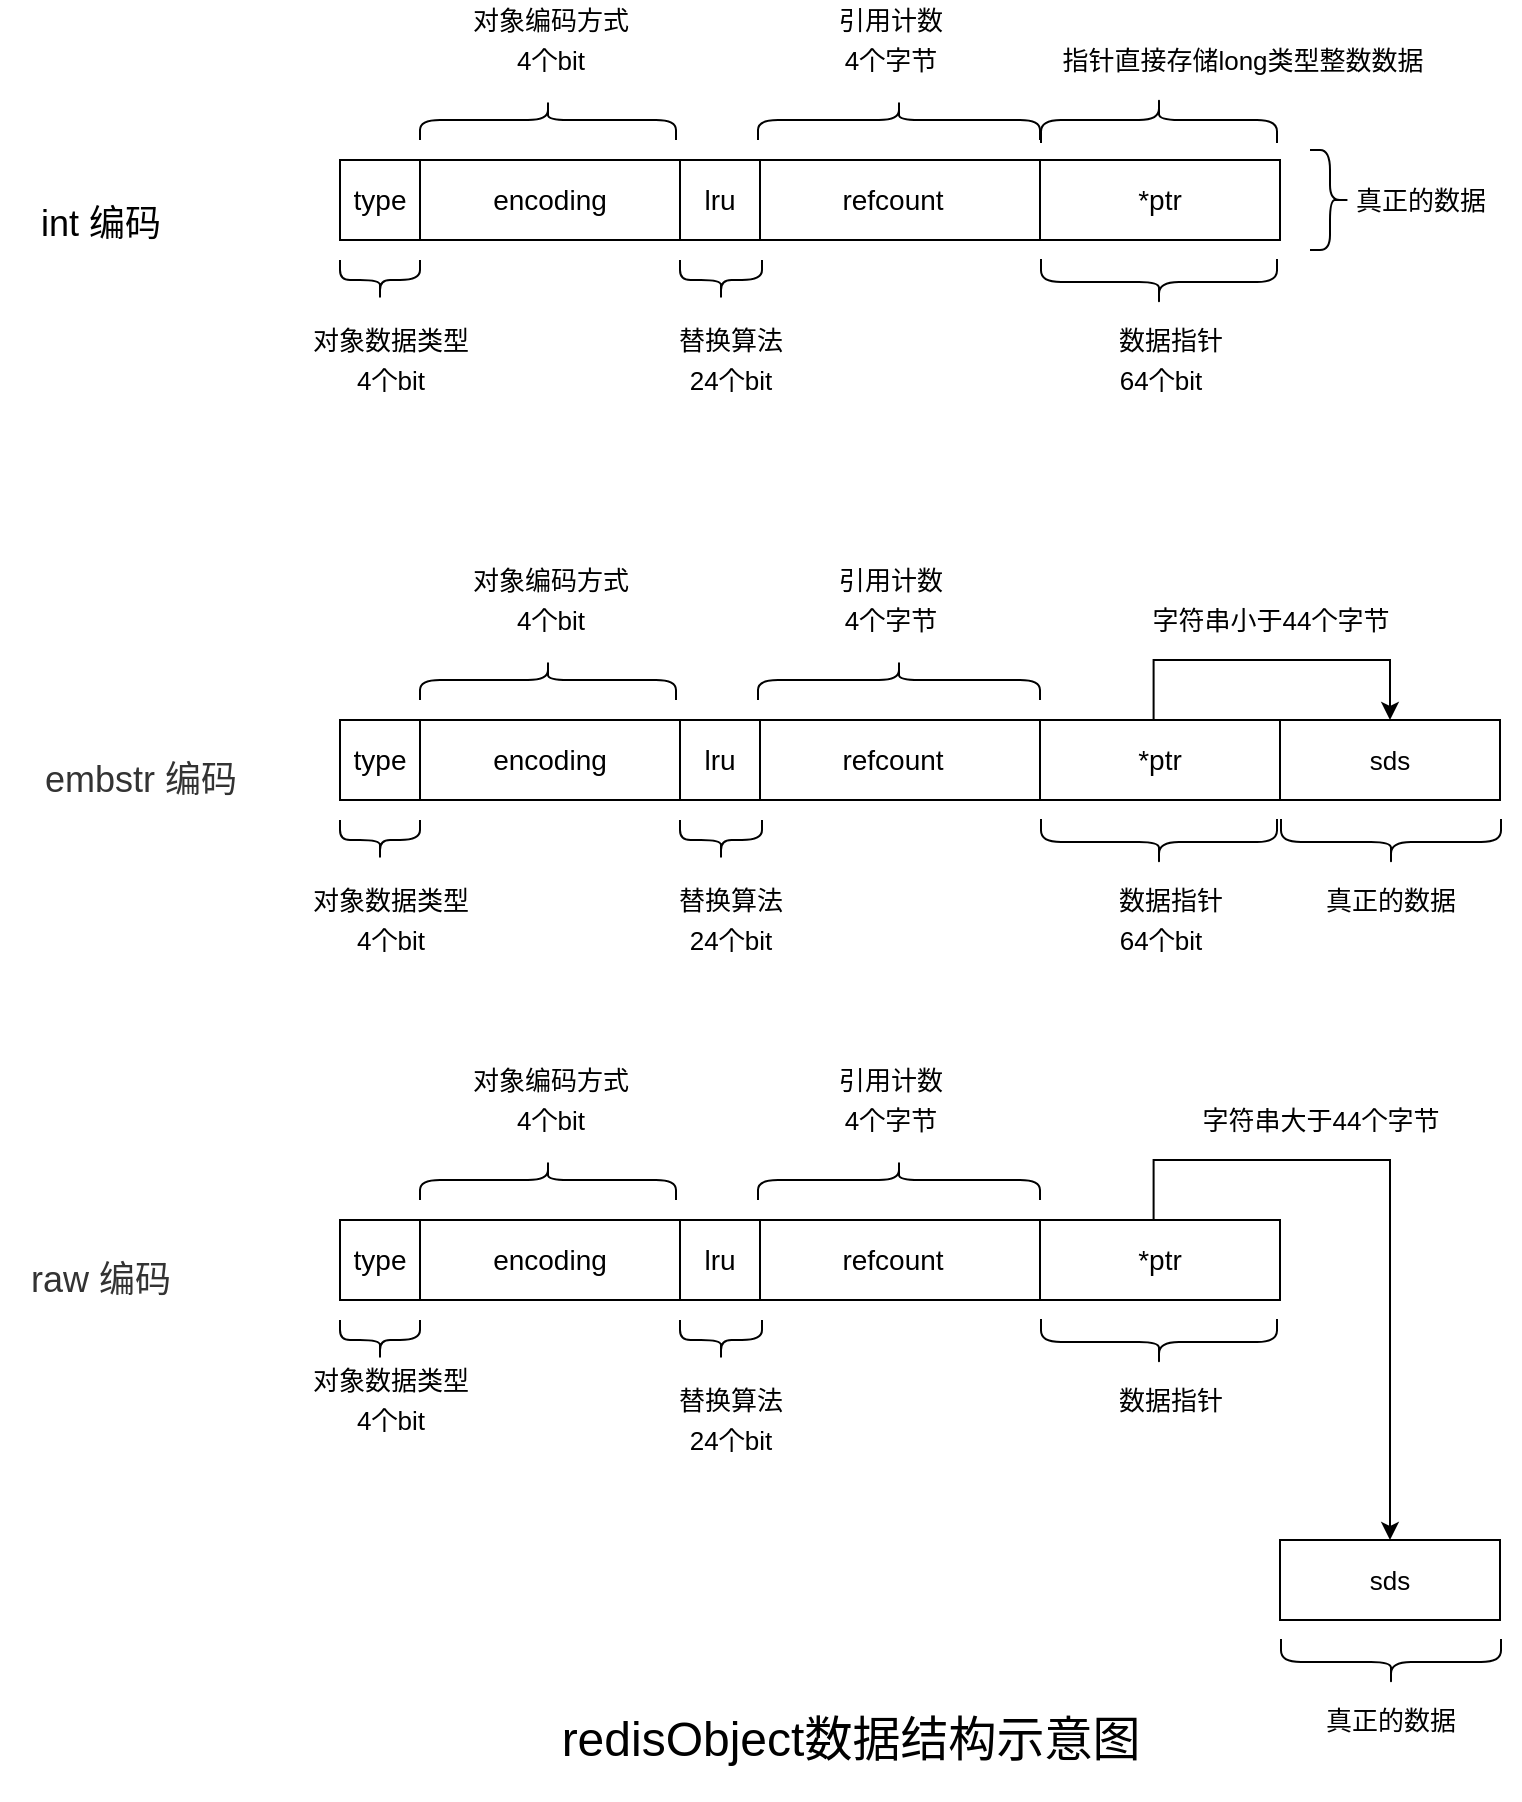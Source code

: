 <mxfile version="15.9.4" type="github">
  <diagram id="QLCY5e_iX0LPYMAGcrmW" name="第 1 页">
    <mxGraphModel dx="1488" dy="907" grid="1" gridSize="10" guides="1" tooltips="1" connect="1" arrows="1" fold="1" page="1" pageScale="1" pageWidth="827" pageHeight="1169" math="0" shadow="0">
      <root>
        <mxCell id="0" />
        <mxCell id="1" parent="0" />
        <mxCell id="S75mRbRna9rMiZTr2RRH-40" value="" style="group" parent="1" vertex="1" connectable="0">
          <mxGeometry y="520" width="90" height="40" as="geometry" />
        </mxCell>
        <mxCell id="S75mRbRna9rMiZTr2RRH-41" value="&lt;font style=&quot;font-size: 13px&quot;&gt;对象数据类型&lt;/font&gt;" style="text;html=1;resizable=0;autosize=1;align=center;verticalAlign=middle;points=[];fillColor=none;strokeColor=none;rounded=0;fontSize=14;" parent="S75mRbRna9rMiZTr2RRH-40" vertex="1">
          <mxGeometry x="150" y="-50" width="90" height="20" as="geometry" />
        </mxCell>
        <mxCell id="S75mRbRna9rMiZTr2RRH-42" value="&lt;font style=&quot;font-size: 13px&quot;&gt;4个bit&lt;/font&gt;" style="text;html=1;resizable=0;autosize=1;align=center;verticalAlign=middle;points=[];fillColor=none;strokeColor=none;rounded=0;fontSize=14;" parent="S75mRbRna9rMiZTr2RRH-40" vertex="1">
          <mxGeometry x="170" y="-30" width="50" height="20" as="geometry" />
        </mxCell>
        <mxCell id="S75mRbRna9rMiZTr2RRH-58" value="" style="group" parent="1" vertex="1" connectable="0">
          <mxGeometry x="170" y="310" width="580" height="200" as="geometry" />
        </mxCell>
        <mxCell id="S75mRbRna9rMiZTr2RRH-35" value="" style="group" parent="S75mRbRna9rMiZTr2RRH-58" vertex="1" connectable="0">
          <mxGeometry y="50" width="470" height="100" as="geometry" />
        </mxCell>
        <mxCell id="S75mRbRna9rMiZTr2RRH-25" value="" style="group" parent="S75mRbRna9rMiZTr2RRH-35" vertex="1" connectable="0">
          <mxGeometry y="30" width="470" height="40" as="geometry" />
        </mxCell>
        <mxCell id="S75mRbRna9rMiZTr2RRH-18" value="" style="shape=table;html=1;whiteSpace=wrap;startSize=0;container=1;collapsible=0;childLayout=tableLayout;fontSize=14;" parent="S75mRbRna9rMiZTr2RRH-25" vertex="1">
          <mxGeometry x="70" width="400" height="40" as="geometry" />
        </mxCell>
        <mxCell id="S75mRbRna9rMiZTr2RRH-19" value="" style="shape=partialRectangle;html=1;whiteSpace=wrap;collapsible=0;dropTarget=0;pointerEvents=0;fillColor=none;top=0;left=0;bottom=0;right=0;points=[[0,0.5],[1,0.5]];portConstraint=eastwest;fontSize=14;" parent="S75mRbRna9rMiZTr2RRH-18" vertex="1">
          <mxGeometry width="400" height="40" as="geometry" />
        </mxCell>
        <mxCell id="S75mRbRna9rMiZTr2RRH-20" value="" style="shape=partialRectangle;html=1;whiteSpace=wrap;connectable=0;fillColor=none;top=0;left=0;bottom=0;right=0;overflow=hidden;pointerEvents=1;fontSize=14;" parent="S75mRbRna9rMiZTr2RRH-19" vertex="1">
          <mxGeometry width="133" height="40" as="geometry">
            <mxRectangle width="133" height="40" as="alternateBounds" />
          </mxGeometry>
        </mxCell>
        <mxCell id="S75mRbRna9rMiZTr2RRH-21" value="refcount" style="shape=partialRectangle;html=1;whiteSpace=wrap;connectable=0;fillColor=none;top=0;left=0;bottom=0;right=0;overflow=hidden;pointerEvents=1;fontSize=14;" parent="S75mRbRna9rMiZTr2RRH-19" vertex="1">
          <mxGeometry x="133" width="147" height="40" as="geometry">
            <mxRectangle width="147" height="40" as="alternateBounds" />
          </mxGeometry>
        </mxCell>
        <mxCell id="S75mRbRna9rMiZTr2RRH-22" value="*ptr" style="shape=partialRectangle;html=1;whiteSpace=wrap;connectable=0;fillColor=none;top=0;left=0;bottom=0;right=0;overflow=hidden;pointerEvents=1;fontSize=14;" parent="S75mRbRna9rMiZTr2RRH-19" vertex="1">
          <mxGeometry x="280" width="120" height="40" as="geometry">
            <mxRectangle width="120" height="40" as="alternateBounds" />
          </mxGeometry>
        </mxCell>
        <mxCell id="S75mRbRna9rMiZTr2RRH-1" value="" style="shape=table;html=1;whiteSpace=wrap;startSize=0;container=1;collapsible=0;childLayout=tableLayout;fontSize=14;" parent="S75mRbRna9rMiZTr2RRH-25" vertex="1">
          <mxGeometry width="210" height="40" as="geometry" />
        </mxCell>
        <mxCell id="S75mRbRna9rMiZTr2RRH-2" value="" style="shape=partialRectangle;html=1;whiteSpace=wrap;collapsible=0;dropTarget=0;pointerEvents=0;fillColor=none;top=0;left=0;bottom=0;right=0;points=[[0,0.5],[1,0.5]];portConstraint=eastwest;fontSize=14;" parent="S75mRbRna9rMiZTr2RRH-1" vertex="1">
          <mxGeometry width="210" height="40" as="geometry" />
        </mxCell>
        <mxCell id="S75mRbRna9rMiZTr2RRH-3" value="type" style="shape=partialRectangle;html=1;whiteSpace=wrap;connectable=0;fillColor=none;top=0;left=0;bottom=0;right=0;overflow=hidden;pointerEvents=1;fontSize=14;" parent="S75mRbRna9rMiZTr2RRH-2" vertex="1">
          <mxGeometry width="40" height="40" as="geometry">
            <mxRectangle width="40" height="40" as="alternateBounds" />
          </mxGeometry>
        </mxCell>
        <mxCell id="S75mRbRna9rMiZTr2RRH-4" value="encoding" style="shape=partialRectangle;html=1;whiteSpace=wrap;connectable=0;fillColor=none;top=0;left=0;bottom=0;right=0;overflow=hidden;pointerEvents=1;fontSize=14;" parent="S75mRbRna9rMiZTr2RRH-2" vertex="1">
          <mxGeometry x="40" width="130" height="40" as="geometry">
            <mxRectangle width="130" height="40" as="alternateBounds" />
          </mxGeometry>
        </mxCell>
        <mxCell id="S75mRbRna9rMiZTr2RRH-5" value="lru" style="shape=partialRectangle;html=1;whiteSpace=wrap;connectable=0;fillColor=none;top=0;left=0;bottom=0;right=0;overflow=hidden;pointerEvents=1;fontSize=14;" parent="S75mRbRna9rMiZTr2RRH-2" vertex="1">
          <mxGeometry x="170" width="40" height="40" as="geometry">
            <mxRectangle width="40" height="40" as="alternateBounds" />
          </mxGeometry>
        </mxCell>
        <mxCell id="S75mRbRna9rMiZTr2RRH-26" value="" style="shape=curlyBracket;whiteSpace=wrap;html=1;rounded=1;flipH=1;fontSize=14;direction=north;size=0.5;" parent="S75mRbRna9rMiZTr2RRH-35" vertex="1">
          <mxGeometry y="80" width="40" height="20" as="geometry" />
        </mxCell>
        <mxCell id="S75mRbRna9rMiZTr2RRH-31" value="" style="shape=curlyBracket;whiteSpace=wrap;html=1;rounded=1;flipH=1;fontSize=14;direction=south;" parent="S75mRbRna9rMiZTr2RRH-35" vertex="1">
          <mxGeometry x="40" width="128" height="20" as="geometry" />
        </mxCell>
        <mxCell id="S75mRbRna9rMiZTr2RRH-32" value="" style="shape=curlyBracket;whiteSpace=wrap;html=1;rounded=1;flipH=1;fontSize=14;direction=north;" parent="S75mRbRna9rMiZTr2RRH-35" vertex="1">
          <mxGeometry x="170" y="80" width="41" height="20" as="geometry" />
        </mxCell>
        <mxCell id="S75mRbRna9rMiZTr2RRH-33" value="" style="shape=curlyBracket;whiteSpace=wrap;html=1;rounded=1;flipH=1;fontSize=14;direction=south;" parent="S75mRbRna9rMiZTr2RRH-35" vertex="1">
          <mxGeometry x="209" width="141" height="20" as="geometry" />
        </mxCell>
        <mxCell id="S75mRbRna9rMiZTr2RRH-34" value="" style="shape=curlyBracket;whiteSpace=wrap;html=1;rounded=1;flipH=1;fontSize=14;direction=north;" parent="S75mRbRna9rMiZTr2RRH-35" vertex="1">
          <mxGeometry x="350.5" y="79.5" width="118" height="23" as="geometry" />
        </mxCell>
        <mxCell id="S75mRbRna9rMiZTr2RRH-39" value="" style="group" parent="S75mRbRna9rMiZTr2RRH-58" vertex="1" connectable="0">
          <mxGeometry x="60" width="90" height="40" as="geometry" />
        </mxCell>
        <mxCell id="S75mRbRna9rMiZTr2RRH-37" value="&lt;font style=&quot;font-size: 13px&quot;&gt;对象编码方式&lt;/font&gt;" style="text;html=1;resizable=0;autosize=1;align=center;verticalAlign=middle;points=[];fillColor=none;strokeColor=none;rounded=0;fontSize=14;" parent="S75mRbRna9rMiZTr2RRH-39" vertex="1">
          <mxGeometry width="90" height="20" as="geometry" />
        </mxCell>
        <mxCell id="S75mRbRna9rMiZTr2RRH-38" value="&lt;font style=&quot;font-size: 13px&quot;&gt;4个bit&lt;/font&gt;" style="text;html=1;resizable=0;autosize=1;align=center;verticalAlign=middle;points=[];fillColor=none;strokeColor=none;rounded=0;fontSize=14;" parent="S75mRbRna9rMiZTr2RRH-39" vertex="1">
          <mxGeometry x="20" y="20" width="50" height="20" as="geometry" />
        </mxCell>
        <mxCell id="S75mRbRna9rMiZTr2RRH-43" value="" style="group" parent="S75mRbRna9rMiZTr2RRH-58" vertex="1" connectable="0">
          <mxGeometry x="150" y="160" width="90" height="40" as="geometry" />
        </mxCell>
        <mxCell id="S75mRbRna9rMiZTr2RRH-44" value="&lt;span style=&quot;font-size: 13px&quot;&gt;替换算法&lt;/span&gt;" style="text;html=1;resizable=0;autosize=1;align=center;verticalAlign=middle;points=[];fillColor=none;strokeColor=none;rounded=0;fontSize=14;" parent="S75mRbRna9rMiZTr2RRH-43" vertex="1">
          <mxGeometry x="10" width="70" height="20" as="geometry" />
        </mxCell>
        <mxCell id="S75mRbRna9rMiZTr2RRH-45" value="&lt;font style=&quot;font-size: 13px&quot;&gt;24个bit&lt;/font&gt;" style="text;html=1;resizable=0;autosize=1;align=center;verticalAlign=middle;points=[];fillColor=none;strokeColor=none;rounded=0;fontSize=14;" parent="S75mRbRna9rMiZTr2RRH-43" vertex="1">
          <mxGeometry x="15" y="20" width="60" height="20" as="geometry" />
        </mxCell>
        <mxCell id="S75mRbRna9rMiZTr2RRH-46" value="" style="group" parent="S75mRbRna9rMiZTr2RRH-58" vertex="1" connectable="0">
          <mxGeometry x="230" width="91" height="40" as="geometry" />
        </mxCell>
        <mxCell id="S75mRbRna9rMiZTr2RRH-47" value="&lt;span style=&quot;font-size: 13px&quot;&gt;引用计数&lt;/span&gt;" style="text;html=1;resizable=0;autosize=1;align=center;verticalAlign=middle;points=[];fillColor=none;strokeColor=none;rounded=0;fontSize=14;" parent="S75mRbRna9rMiZTr2RRH-46" vertex="1">
          <mxGeometry x="10" width="70" height="20" as="geometry" />
        </mxCell>
        <mxCell id="S75mRbRna9rMiZTr2RRH-48" value="&lt;font style=&quot;font-size: 13px&quot;&gt;4个字节&lt;/font&gt;" style="text;html=1;resizable=0;autosize=1;align=center;verticalAlign=middle;points=[];fillColor=none;strokeColor=none;rounded=0;fontSize=14;" parent="S75mRbRna9rMiZTr2RRH-46" vertex="1">
          <mxGeometry x="15" y="20" width="60" height="20" as="geometry" />
        </mxCell>
        <mxCell id="S75mRbRna9rMiZTr2RRH-51" value="&lt;span style=&quot;font-size: 13px&quot;&gt;数据指针&lt;/span&gt;" style="text;html=1;resizable=0;autosize=1;align=center;verticalAlign=middle;points=[];fillColor=none;strokeColor=none;rounded=0;fontSize=14;" parent="S75mRbRna9rMiZTr2RRH-58" vertex="1">
          <mxGeometry x="380" y="160" width="70" height="20" as="geometry" />
        </mxCell>
        <mxCell id="S75mRbRna9rMiZTr2RRH-53" value="sds" style="rounded=0;whiteSpace=wrap;html=1;fontSize=13;" parent="S75mRbRna9rMiZTr2RRH-58" vertex="1">
          <mxGeometry x="470" y="80" width="110" height="40" as="geometry" />
        </mxCell>
        <mxCell id="S75mRbRna9rMiZTr2RRH-57" value="" style="endArrow=classic;html=1;rounded=0;fontSize=13;edgeStyle=orthogonalEdgeStyle;exitX=0.842;exitY=-0.08;exitDx=0;exitDy=0;exitPerimeter=0;entryX=0.5;entryY=0;entryDx=0;entryDy=0;" parent="S75mRbRna9rMiZTr2RRH-58" target="S75mRbRna9rMiZTr2RRH-53" edge="1">
          <mxGeometry width="50" height="50" relative="1" as="geometry">
            <mxPoint x="406.8" y="80.0" as="sourcePoint" />
            <mxPoint x="560" y="70" as="targetPoint" />
            <Array as="points">
              <mxPoint x="407" y="50" />
              <mxPoint x="525" y="50" />
            </Array>
          </mxGeometry>
        </mxCell>
        <mxCell id="S75mRbRna9rMiZTr2RRH-93" value="&lt;span style=&quot;font-size: 13px&quot;&gt;字符串小于44个字节&lt;/span&gt;" style="text;html=1;resizable=0;autosize=1;align=center;verticalAlign=middle;points=[];fillColor=none;strokeColor=none;rounded=0;fontSize=14;" parent="S75mRbRna9rMiZTr2RRH-58" vertex="1">
          <mxGeometry x="400" y="20" width="130" height="20" as="geometry" />
        </mxCell>
        <mxCell id="y_dLfDp_WzrC1Q_YHNKq-5" value="&lt;font style=&quot;font-size: 13px&quot;&gt;64个bit&lt;/font&gt;" style="text;html=1;resizable=0;autosize=1;align=center;verticalAlign=middle;points=[];fillColor=none;strokeColor=none;rounded=0;fontSize=14;" vertex="1" parent="S75mRbRna9rMiZTr2RRH-58">
          <mxGeometry x="380" y="180" width="60" height="20" as="geometry" />
        </mxCell>
        <mxCell id="S75mRbRna9rMiZTr2RRH-60" value="" style="group" parent="1" vertex="1" connectable="0">
          <mxGeometry x="170" y="560" width="590" height="200" as="geometry" />
        </mxCell>
        <mxCell id="S75mRbRna9rMiZTr2RRH-61" value="" style="group" parent="S75mRbRna9rMiZTr2RRH-60" vertex="1" connectable="0">
          <mxGeometry y="50" width="470" height="100" as="geometry" />
        </mxCell>
        <mxCell id="S75mRbRna9rMiZTr2RRH-62" value="" style="group" parent="S75mRbRna9rMiZTr2RRH-61" vertex="1" connectable="0">
          <mxGeometry y="30" width="470" height="40" as="geometry" />
        </mxCell>
        <mxCell id="S75mRbRna9rMiZTr2RRH-63" value="" style="shape=table;html=1;whiteSpace=wrap;startSize=0;container=1;collapsible=0;childLayout=tableLayout;fontSize=14;" parent="S75mRbRna9rMiZTr2RRH-62" vertex="1">
          <mxGeometry x="70" width="400" height="40" as="geometry" />
        </mxCell>
        <mxCell id="S75mRbRna9rMiZTr2RRH-64" value="" style="shape=partialRectangle;html=1;whiteSpace=wrap;collapsible=0;dropTarget=0;pointerEvents=0;fillColor=none;top=0;left=0;bottom=0;right=0;points=[[0,0.5],[1,0.5]];portConstraint=eastwest;fontSize=14;" parent="S75mRbRna9rMiZTr2RRH-63" vertex="1">
          <mxGeometry width="400" height="40" as="geometry" />
        </mxCell>
        <mxCell id="S75mRbRna9rMiZTr2RRH-65" value="" style="shape=partialRectangle;html=1;whiteSpace=wrap;connectable=0;fillColor=none;top=0;left=0;bottom=0;right=0;overflow=hidden;pointerEvents=1;fontSize=14;" parent="S75mRbRna9rMiZTr2RRH-64" vertex="1">
          <mxGeometry width="133" height="40" as="geometry">
            <mxRectangle width="133" height="40" as="alternateBounds" />
          </mxGeometry>
        </mxCell>
        <mxCell id="S75mRbRna9rMiZTr2RRH-66" value="refcount" style="shape=partialRectangle;html=1;whiteSpace=wrap;connectable=0;fillColor=none;top=0;left=0;bottom=0;right=0;overflow=hidden;pointerEvents=1;fontSize=14;" parent="S75mRbRna9rMiZTr2RRH-64" vertex="1">
          <mxGeometry x="133" width="147" height="40" as="geometry">
            <mxRectangle width="147" height="40" as="alternateBounds" />
          </mxGeometry>
        </mxCell>
        <mxCell id="S75mRbRna9rMiZTr2RRH-67" value="*ptr" style="shape=partialRectangle;html=1;whiteSpace=wrap;connectable=0;fillColor=none;top=0;left=0;bottom=0;right=0;overflow=hidden;pointerEvents=1;fontSize=14;" parent="S75mRbRna9rMiZTr2RRH-64" vertex="1">
          <mxGeometry x="280" width="120" height="40" as="geometry">
            <mxRectangle width="120" height="40" as="alternateBounds" />
          </mxGeometry>
        </mxCell>
        <mxCell id="S75mRbRna9rMiZTr2RRH-68" value="" style="shape=table;html=1;whiteSpace=wrap;startSize=0;container=1;collapsible=0;childLayout=tableLayout;fontSize=14;" parent="S75mRbRna9rMiZTr2RRH-62" vertex="1">
          <mxGeometry width="210" height="40" as="geometry" />
        </mxCell>
        <mxCell id="S75mRbRna9rMiZTr2RRH-69" value="" style="shape=partialRectangle;html=1;whiteSpace=wrap;collapsible=0;dropTarget=0;pointerEvents=0;fillColor=none;top=0;left=0;bottom=0;right=0;points=[[0,0.5],[1,0.5]];portConstraint=eastwest;fontSize=14;" parent="S75mRbRna9rMiZTr2RRH-68" vertex="1">
          <mxGeometry width="210" height="40" as="geometry" />
        </mxCell>
        <mxCell id="S75mRbRna9rMiZTr2RRH-70" value="type" style="shape=partialRectangle;html=1;whiteSpace=wrap;connectable=0;fillColor=none;top=0;left=0;bottom=0;right=0;overflow=hidden;pointerEvents=1;fontSize=14;" parent="S75mRbRna9rMiZTr2RRH-69" vertex="1">
          <mxGeometry width="40" height="40" as="geometry">
            <mxRectangle width="40" height="40" as="alternateBounds" />
          </mxGeometry>
        </mxCell>
        <mxCell id="S75mRbRna9rMiZTr2RRH-71" value="encoding" style="shape=partialRectangle;html=1;whiteSpace=wrap;connectable=0;fillColor=none;top=0;left=0;bottom=0;right=0;overflow=hidden;pointerEvents=1;fontSize=14;" parent="S75mRbRna9rMiZTr2RRH-69" vertex="1">
          <mxGeometry x="40" width="130" height="40" as="geometry">
            <mxRectangle width="130" height="40" as="alternateBounds" />
          </mxGeometry>
        </mxCell>
        <mxCell id="S75mRbRna9rMiZTr2RRH-72" value="lru" style="shape=partialRectangle;html=1;whiteSpace=wrap;connectable=0;fillColor=none;top=0;left=0;bottom=0;right=0;overflow=hidden;pointerEvents=1;fontSize=14;" parent="S75mRbRna9rMiZTr2RRH-69" vertex="1">
          <mxGeometry x="170" width="40" height="40" as="geometry">
            <mxRectangle width="40" height="40" as="alternateBounds" />
          </mxGeometry>
        </mxCell>
        <mxCell id="S75mRbRna9rMiZTr2RRH-73" value="" style="shape=curlyBracket;whiteSpace=wrap;html=1;rounded=1;flipH=1;fontSize=14;direction=north;size=0.5;" parent="S75mRbRna9rMiZTr2RRH-61" vertex="1">
          <mxGeometry y="80" width="40" height="20" as="geometry" />
        </mxCell>
        <mxCell id="S75mRbRna9rMiZTr2RRH-74" value="" style="shape=curlyBracket;whiteSpace=wrap;html=1;rounded=1;flipH=1;fontSize=14;direction=south;" parent="S75mRbRna9rMiZTr2RRH-61" vertex="1">
          <mxGeometry x="40" width="128" height="20" as="geometry" />
        </mxCell>
        <mxCell id="S75mRbRna9rMiZTr2RRH-75" value="" style="shape=curlyBracket;whiteSpace=wrap;html=1;rounded=1;flipH=1;fontSize=14;direction=north;" parent="S75mRbRna9rMiZTr2RRH-61" vertex="1">
          <mxGeometry x="170" y="80" width="41" height="20" as="geometry" />
        </mxCell>
        <mxCell id="S75mRbRna9rMiZTr2RRH-76" value="" style="shape=curlyBracket;whiteSpace=wrap;html=1;rounded=1;flipH=1;fontSize=14;direction=south;" parent="S75mRbRna9rMiZTr2RRH-61" vertex="1">
          <mxGeometry x="209" width="141" height="20" as="geometry" />
        </mxCell>
        <mxCell id="S75mRbRna9rMiZTr2RRH-77" value="" style="shape=curlyBracket;whiteSpace=wrap;html=1;rounded=1;flipH=1;fontSize=14;direction=north;" parent="S75mRbRna9rMiZTr2RRH-61" vertex="1">
          <mxGeometry x="350.5" y="79.5" width="118" height="23" as="geometry" />
        </mxCell>
        <mxCell id="S75mRbRna9rMiZTr2RRH-78" value="" style="group" parent="S75mRbRna9rMiZTr2RRH-60" vertex="1" connectable="0">
          <mxGeometry x="60" width="90" height="40" as="geometry" />
        </mxCell>
        <mxCell id="S75mRbRna9rMiZTr2RRH-79" value="&lt;font style=&quot;font-size: 13px&quot;&gt;对象编码方式&lt;/font&gt;" style="text;html=1;resizable=0;autosize=1;align=center;verticalAlign=middle;points=[];fillColor=none;strokeColor=none;rounded=0;fontSize=14;" parent="S75mRbRna9rMiZTr2RRH-78" vertex="1">
          <mxGeometry width="90" height="20" as="geometry" />
        </mxCell>
        <mxCell id="S75mRbRna9rMiZTr2RRH-80" value="&lt;font style=&quot;font-size: 13px&quot;&gt;4个bit&lt;/font&gt;" style="text;html=1;resizable=0;autosize=1;align=center;verticalAlign=middle;points=[];fillColor=none;strokeColor=none;rounded=0;fontSize=14;" parent="S75mRbRna9rMiZTr2RRH-78" vertex="1">
          <mxGeometry x="20" y="20" width="50" height="20" as="geometry" />
        </mxCell>
        <mxCell id="S75mRbRna9rMiZTr2RRH-81" value="" style="group" parent="S75mRbRna9rMiZTr2RRH-60" vertex="1" connectable="0">
          <mxGeometry x="150" y="160" width="90" height="40" as="geometry" />
        </mxCell>
        <mxCell id="S75mRbRna9rMiZTr2RRH-82" value="&lt;span style=&quot;font-size: 13px&quot;&gt;替换算法&lt;/span&gt;" style="text;html=1;resizable=0;autosize=1;align=center;verticalAlign=middle;points=[];fillColor=none;strokeColor=none;rounded=0;fontSize=14;" parent="S75mRbRna9rMiZTr2RRH-81" vertex="1">
          <mxGeometry x="10" width="70" height="20" as="geometry" />
        </mxCell>
        <mxCell id="S75mRbRna9rMiZTr2RRH-83" value="&lt;font style=&quot;font-size: 13px&quot;&gt;24个bit&lt;/font&gt;" style="text;html=1;resizable=0;autosize=1;align=center;verticalAlign=middle;points=[];fillColor=none;strokeColor=none;rounded=0;fontSize=14;" parent="S75mRbRna9rMiZTr2RRH-81" vertex="1">
          <mxGeometry x="15" y="20" width="60" height="20" as="geometry" />
        </mxCell>
        <mxCell id="S75mRbRna9rMiZTr2RRH-84" value="" style="group" parent="S75mRbRna9rMiZTr2RRH-60" vertex="1" connectable="0">
          <mxGeometry x="230" width="91" height="40" as="geometry" />
        </mxCell>
        <mxCell id="S75mRbRna9rMiZTr2RRH-85" value="&lt;span style=&quot;font-size: 13px&quot;&gt;引用计数&lt;/span&gt;" style="text;html=1;resizable=0;autosize=1;align=center;verticalAlign=middle;points=[];fillColor=none;strokeColor=none;rounded=0;fontSize=14;" parent="S75mRbRna9rMiZTr2RRH-84" vertex="1">
          <mxGeometry x="10" width="70" height="20" as="geometry" />
        </mxCell>
        <mxCell id="S75mRbRna9rMiZTr2RRH-86" value="&lt;font style=&quot;font-size: 13px&quot;&gt;4个字节&lt;/font&gt;" style="text;html=1;resizable=0;autosize=1;align=center;verticalAlign=middle;points=[];fillColor=none;strokeColor=none;rounded=0;fontSize=14;" parent="S75mRbRna9rMiZTr2RRH-84" vertex="1">
          <mxGeometry x="15" y="20" width="60" height="20" as="geometry" />
        </mxCell>
        <mxCell id="S75mRbRna9rMiZTr2RRH-87" value="&lt;span style=&quot;font-size: 13px&quot;&gt;数据指针&lt;/span&gt;" style="text;html=1;resizable=0;autosize=1;align=center;verticalAlign=middle;points=[];fillColor=none;strokeColor=none;rounded=0;fontSize=14;" parent="S75mRbRna9rMiZTr2RRH-60" vertex="1">
          <mxGeometry x="380" y="160" width="70" height="20" as="geometry" />
        </mxCell>
        <mxCell id="S75mRbRna9rMiZTr2RRH-89" value="" style="endArrow=classic;html=1;rounded=0;fontSize=13;edgeStyle=orthogonalEdgeStyle;exitX=0.842;exitY=-0.08;exitDx=0;exitDy=0;exitPerimeter=0;entryX=0.5;entryY=0;entryDx=0;entryDy=0;" parent="S75mRbRna9rMiZTr2RRH-60" target="S75mRbRna9rMiZTr2RRH-88" edge="1">
          <mxGeometry width="50" height="50" relative="1" as="geometry">
            <mxPoint x="406.8" y="80.0" as="sourcePoint" />
            <mxPoint x="560" y="70" as="targetPoint" />
            <Array as="points">
              <mxPoint x="407" y="50" />
              <mxPoint x="525" y="50" />
            </Array>
          </mxGeometry>
        </mxCell>
        <mxCell id="S75mRbRna9rMiZTr2RRH-94" value="&lt;span style=&quot;font-size: 13px&quot;&gt;字符串大于44个字节&lt;/span&gt;" style="text;html=1;resizable=0;autosize=1;align=center;verticalAlign=middle;points=[];fillColor=none;strokeColor=none;rounded=0;fontSize=14;" parent="S75mRbRna9rMiZTr2RRH-60" vertex="1">
          <mxGeometry x="425" y="20" width="130" height="20" as="geometry" />
        </mxCell>
        <mxCell id="S75mRbRna9rMiZTr2RRH-88" value="sds" style="rounded=0;whiteSpace=wrap;html=1;fontSize=13;" parent="1" vertex="1">
          <mxGeometry x="640" y="800" width="110" height="40" as="geometry" />
        </mxCell>
        <mxCell id="S75mRbRna9rMiZTr2RRH-90" value="" style="group" parent="1" vertex="1" connectable="0">
          <mxGeometry y="760" width="90" height="40" as="geometry" />
        </mxCell>
        <mxCell id="S75mRbRna9rMiZTr2RRH-91" value="&lt;font style=&quot;font-size: 13px&quot;&gt;对象数据类型&lt;/font&gt;" style="text;html=1;resizable=0;autosize=1;align=center;verticalAlign=middle;points=[];fillColor=none;strokeColor=none;rounded=0;fontSize=14;" parent="S75mRbRna9rMiZTr2RRH-90" vertex="1">
          <mxGeometry x="150" y="-50" width="90" height="20" as="geometry" />
        </mxCell>
        <mxCell id="S75mRbRna9rMiZTr2RRH-92" value="&lt;font style=&quot;font-size: 13px&quot;&gt;4个bit&lt;/font&gt;" style="text;html=1;resizable=0;autosize=1;align=center;verticalAlign=middle;points=[];fillColor=none;strokeColor=none;rounded=0;fontSize=14;" parent="S75mRbRna9rMiZTr2RRH-90" vertex="1">
          <mxGeometry x="170" y="-30" width="50" height="20" as="geometry" />
        </mxCell>
        <mxCell id="S75mRbRna9rMiZTr2RRH-95" value="&lt;span style=&quot;font-weight: normal&quot;&gt;redisObject数据结构示意图&lt;/span&gt;" style="text;strokeColor=none;fillColor=none;html=1;fontSize=24;fontStyle=1;verticalAlign=middle;align=center;" parent="1" vertex="1">
          <mxGeometry x="250" y="870" width="350" height="60" as="geometry" />
        </mxCell>
        <mxCell id="y_dLfDp_WzrC1Q_YHNKq-1" value="" style="shape=curlyBracket;whiteSpace=wrap;html=1;rounded=1;flipH=1;fontSize=14;direction=north;" vertex="1" parent="1">
          <mxGeometry x="640.5" y="439.5" width="110" height="23" as="geometry" />
        </mxCell>
        <mxCell id="y_dLfDp_WzrC1Q_YHNKq-2" value="&lt;span style=&quot;font-size: 13px&quot;&gt;真正的数据&lt;/span&gt;" style="text;html=1;resizable=0;autosize=1;align=center;verticalAlign=middle;points=[];fillColor=none;strokeColor=none;rounded=0;fontSize=14;" vertex="1" parent="1">
          <mxGeometry x="655" y="470" width="80" height="20" as="geometry" />
        </mxCell>
        <mxCell id="y_dLfDp_WzrC1Q_YHNKq-3" value="" style="shape=curlyBracket;whiteSpace=wrap;html=1;rounded=1;flipH=1;fontSize=14;direction=north;" vertex="1" parent="1">
          <mxGeometry x="640.5" y="849.5" width="110" height="23" as="geometry" />
        </mxCell>
        <mxCell id="y_dLfDp_WzrC1Q_YHNKq-4" value="&lt;span style=&quot;font-size: 13px&quot;&gt;真正的数据&lt;/span&gt;" style="text;html=1;resizable=0;autosize=1;align=center;verticalAlign=middle;points=[];fillColor=none;strokeColor=none;rounded=0;fontSize=14;" vertex="1" parent="1">
          <mxGeometry x="655" y="880" width="80" height="20" as="geometry" />
        </mxCell>
        <mxCell id="y_dLfDp_WzrC1Q_YHNKq-6" value="&lt;font style=&quot;font-size: 13px&quot;&gt;对象数据类型&lt;/font&gt;" style="text;html=1;resizable=0;autosize=1;align=center;verticalAlign=middle;points=[];fillColor=none;strokeColor=none;rounded=0;fontSize=14;" vertex="1" parent="1">
          <mxGeometry x="150" y="190" width="90" height="20" as="geometry" />
        </mxCell>
        <mxCell id="y_dLfDp_WzrC1Q_YHNKq-7" value="&lt;font style=&quot;font-size: 13px&quot;&gt;4个bit&lt;/font&gt;" style="text;html=1;resizable=0;autosize=1;align=center;verticalAlign=middle;points=[];fillColor=none;strokeColor=none;rounded=0;fontSize=14;" vertex="1" parent="1">
          <mxGeometry x="170" y="210" width="50" height="20" as="geometry" />
        </mxCell>
        <mxCell id="y_dLfDp_WzrC1Q_YHNKq-8" value="" style="group" vertex="1" connectable="0" parent="1">
          <mxGeometry x="100" y="30" width="655" height="200" as="geometry" />
        </mxCell>
        <mxCell id="y_dLfDp_WzrC1Q_YHNKq-9" value="" style="group" vertex="1" connectable="0" parent="y_dLfDp_WzrC1Q_YHNKq-8">
          <mxGeometry x="70" y="50" width="470" height="100" as="geometry" />
        </mxCell>
        <mxCell id="y_dLfDp_WzrC1Q_YHNKq-10" value="" style="group" vertex="1" connectable="0" parent="y_dLfDp_WzrC1Q_YHNKq-9">
          <mxGeometry y="30" width="470" height="40" as="geometry" />
        </mxCell>
        <mxCell id="y_dLfDp_WzrC1Q_YHNKq-11" value="" style="shape=table;html=1;whiteSpace=wrap;startSize=0;container=1;collapsible=0;childLayout=tableLayout;fontSize=14;" vertex="1" parent="y_dLfDp_WzrC1Q_YHNKq-10">
          <mxGeometry x="70" width="400" height="40" as="geometry" />
        </mxCell>
        <mxCell id="y_dLfDp_WzrC1Q_YHNKq-12" value="" style="shape=partialRectangle;html=1;whiteSpace=wrap;collapsible=0;dropTarget=0;pointerEvents=0;fillColor=none;top=0;left=0;bottom=0;right=0;points=[[0,0.5],[1,0.5]];portConstraint=eastwest;fontSize=14;" vertex="1" parent="y_dLfDp_WzrC1Q_YHNKq-11">
          <mxGeometry width="400" height="40" as="geometry" />
        </mxCell>
        <mxCell id="y_dLfDp_WzrC1Q_YHNKq-13" value="" style="shape=partialRectangle;html=1;whiteSpace=wrap;connectable=0;fillColor=none;top=0;left=0;bottom=0;right=0;overflow=hidden;pointerEvents=1;fontSize=14;" vertex="1" parent="y_dLfDp_WzrC1Q_YHNKq-12">
          <mxGeometry width="133" height="40" as="geometry">
            <mxRectangle width="133" height="40" as="alternateBounds" />
          </mxGeometry>
        </mxCell>
        <mxCell id="y_dLfDp_WzrC1Q_YHNKq-14" value="refcount" style="shape=partialRectangle;html=1;whiteSpace=wrap;connectable=0;fillColor=none;top=0;left=0;bottom=0;right=0;overflow=hidden;pointerEvents=1;fontSize=14;" vertex="1" parent="y_dLfDp_WzrC1Q_YHNKq-12">
          <mxGeometry x="133" width="147" height="40" as="geometry">
            <mxRectangle width="147" height="40" as="alternateBounds" />
          </mxGeometry>
        </mxCell>
        <mxCell id="y_dLfDp_WzrC1Q_YHNKq-15" value="*ptr" style="shape=partialRectangle;html=1;whiteSpace=wrap;connectable=0;fillColor=none;top=0;left=0;bottom=0;right=0;overflow=hidden;pointerEvents=1;fontSize=14;" vertex="1" parent="y_dLfDp_WzrC1Q_YHNKq-12">
          <mxGeometry x="280" width="120" height="40" as="geometry">
            <mxRectangle width="120" height="40" as="alternateBounds" />
          </mxGeometry>
        </mxCell>
        <mxCell id="y_dLfDp_WzrC1Q_YHNKq-16" value="" style="shape=table;html=1;whiteSpace=wrap;startSize=0;container=1;collapsible=0;childLayout=tableLayout;fontSize=14;" vertex="1" parent="y_dLfDp_WzrC1Q_YHNKq-10">
          <mxGeometry width="210" height="40" as="geometry" />
        </mxCell>
        <mxCell id="y_dLfDp_WzrC1Q_YHNKq-17" value="" style="shape=partialRectangle;html=1;whiteSpace=wrap;collapsible=0;dropTarget=0;pointerEvents=0;fillColor=none;top=0;left=0;bottom=0;right=0;points=[[0,0.5],[1,0.5]];portConstraint=eastwest;fontSize=14;" vertex="1" parent="y_dLfDp_WzrC1Q_YHNKq-16">
          <mxGeometry width="210" height="40" as="geometry" />
        </mxCell>
        <mxCell id="y_dLfDp_WzrC1Q_YHNKq-18" value="type" style="shape=partialRectangle;html=1;whiteSpace=wrap;connectable=0;fillColor=none;top=0;left=0;bottom=0;right=0;overflow=hidden;pointerEvents=1;fontSize=14;" vertex="1" parent="y_dLfDp_WzrC1Q_YHNKq-17">
          <mxGeometry width="40" height="40" as="geometry">
            <mxRectangle width="40" height="40" as="alternateBounds" />
          </mxGeometry>
        </mxCell>
        <mxCell id="y_dLfDp_WzrC1Q_YHNKq-19" value="encoding" style="shape=partialRectangle;html=1;whiteSpace=wrap;connectable=0;fillColor=none;top=0;left=0;bottom=0;right=0;overflow=hidden;pointerEvents=1;fontSize=14;" vertex="1" parent="y_dLfDp_WzrC1Q_YHNKq-17">
          <mxGeometry x="40" width="130" height="40" as="geometry">
            <mxRectangle width="130" height="40" as="alternateBounds" />
          </mxGeometry>
        </mxCell>
        <mxCell id="y_dLfDp_WzrC1Q_YHNKq-20" value="lru" style="shape=partialRectangle;html=1;whiteSpace=wrap;connectable=0;fillColor=none;top=0;left=0;bottom=0;right=0;overflow=hidden;pointerEvents=1;fontSize=14;" vertex="1" parent="y_dLfDp_WzrC1Q_YHNKq-17">
          <mxGeometry x="170" width="40" height="40" as="geometry">
            <mxRectangle width="40" height="40" as="alternateBounds" />
          </mxGeometry>
        </mxCell>
        <mxCell id="y_dLfDp_WzrC1Q_YHNKq-21" value="" style="shape=curlyBracket;whiteSpace=wrap;html=1;rounded=1;flipH=1;fontSize=14;direction=north;size=0.5;" vertex="1" parent="y_dLfDp_WzrC1Q_YHNKq-9">
          <mxGeometry y="80" width="40" height="20" as="geometry" />
        </mxCell>
        <mxCell id="y_dLfDp_WzrC1Q_YHNKq-22" value="" style="shape=curlyBracket;whiteSpace=wrap;html=1;rounded=1;flipH=1;fontSize=14;direction=south;" vertex="1" parent="y_dLfDp_WzrC1Q_YHNKq-9">
          <mxGeometry x="40" width="128" height="20" as="geometry" />
        </mxCell>
        <mxCell id="y_dLfDp_WzrC1Q_YHNKq-23" value="" style="shape=curlyBracket;whiteSpace=wrap;html=1;rounded=1;flipH=1;fontSize=14;direction=north;" vertex="1" parent="y_dLfDp_WzrC1Q_YHNKq-9">
          <mxGeometry x="170" y="80" width="41" height="20" as="geometry" />
        </mxCell>
        <mxCell id="y_dLfDp_WzrC1Q_YHNKq-24" value="" style="shape=curlyBracket;whiteSpace=wrap;html=1;rounded=1;flipH=1;fontSize=14;direction=south;" vertex="1" parent="y_dLfDp_WzrC1Q_YHNKq-9">
          <mxGeometry x="209" width="141" height="20" as="geometry" />
        </mxCell>
        <mxCell id="y_dLfDp_WzrC1Q_YHNKq-25" value="" style="shape=curlyBracket;whiteSpace=wrap;html=1;rounded=1;flipH=1;fontSize=14;direction=north;" vertex="1" parent="y_dLfDp_WzrC1Q_YHNKq-9">
          <mxGeometry x="350.5" y="79.5" width="118" height="23" as="geometry" />
        </mxCell>
        <mxCell id="y_dLfDp_WzrC1Q_YHNKq-26" value="" style="group" vertex="1" connectable="0" parent="y_dLfDp_WzrC1Q_YHNKq-8">
          <mxGeometry x="130" width="90" height="40" as="geometry" />
        </mxCell>
        <mxCell id="y_dLfDp_WzrC1Q_YHNKq-27" value="&lt;font style=&quot;font-size: 13px&quot;&gt;对象编码方式&lt;/font&gt;" style="text;html=1;resizable=0;autosize=1;align=center;verticalAlign=middle;points=[];fillColor=none;strokeColor=none;rounded=0;fontSize=14;" vertex="1" parent="y_dLfDp_WzrC1Q_YHNKq-26">
          <mxGeometry width="90" height="20" as="geometry" />
        </mxCell>
        <mxCell id="y_dLfDp_WzrC1Q_YHNKq-28" value="&lt;font style=&quot;font-size: 13px&quot;&gt;4个bit&lt;/font&gt;" style="text;html=1;resizable=0;autosize=1;align=center;verticalAlign=middle;points=[];fillColor=none;strokeColor=none;rounded=0;fontSize=14;" vertex="1" parent="y_dLfDp_WzrC1Q_YHNKq-26">
          <mxGeometry x="20" y="20" width="50" height="20" as="geometry" />
        </mxCell>
        <mxCell id="y_dLfDp_WzrC1Q_YHNKq-29" value="" style="group" vertex="1" connectable="0" parent="y_dLfDp_WzrC1Q_YHNKq-8">
          <mxGeometry x="220" y="160" width="90" height="40" as="geometry" />
        </mxCell>
        <mxCell id="y_dLfDp_WzrC1Q_YHNKq-30" value="&lt;span style=&quot;font-size: 13px&quot;&gt;替换算法&lt;/span&gt;" style="text;html=1;resizable=0;autosize=1;align=center;verticalAlign=middle;points=[];fillColor=none;strokeColor=none;rounded=0;fontSize=14;" vertex="1" parent="y_dLfDp_WzrC1Q_YHNKq-29">
          <mxGeometry x="10" width="70" height="20" as="geometry" />
        </mxCell>
        <mxCell id="y_dLfDp_WzrC1Q_YHNKq-31" value="&lt;font style=&quot;font-size: 13px&quot;&gt;24个bit&lt;/font&gt;" style="text;html=1;resizable=0;autosize=1;align=center;verticalAlign=middle;points=[];fillColor=none;strokeColor=none;rounded=0;fontSize=14;" vertex="1" parent="y_dLfDp_WzrC1Q_YHNKq-29">
          <mxGeometry x="15" y="20" width="60" height="20" as="geometry" />
        </mxCell>
        <mxCell id="y_dLfDp_WzrC1Q_YHNKq-32" value="" style="group" vertex="1" connectable="0" parent="y_dLfDp_WzrC1Q_YHNKq-8">
          <mxGeometry x="300" width="91" height="40" as="geometry" />
        </mxCell>
        <mxCell id="y_dLfDp_WzrC1Q_YHNKq-33" value="&lt;span style=&quot;font-size: 13px&quot;&gt;引用计数&lt;/span&gt;" style="text;html=1;resizable=0;autosize=1;align=center;verticalAlign=middle;points=[];fillColor=none;strokeColor=none;rounded=0;fontSize=14;" vertex="1" parent="y_dLfDp_WzrC1Q_YHNKq-32">
          <mxGeometry x="10" width="70" height="20" as="geometry" />
        </mxCell>
        <mxCell id="y_dLfDp_WzrC1Q_YHNKq-34" value="&lt;font style=&quot;font-size: 13px&quot;&gt;4个字节&lt;/font&gt;" style="text;html=1;resizable=0;autosize=1;align=center;verticalAlign=middle;points=[];fillColor=none;strokeColor=none;rounded=0;fontSize=14;" vertex="1" parent="y_dLfDp_WzrC1Q_YHNKq-32">
          <mxGeometry x="15" y="20" width="60" height="20" as="geometry" />
        </mxCell>
        <mxCell id="y_dLfDp_WzrC1Q_YHNKq-35" value="&lt;span style=&quot;font-size: 13px&quot;&gt;数据指针&lt;/span&gt;" style="text;html=1;resizable=0;autosize=1;align=center;verticalAlign=middle;points=[];fillColor=none;strokeColor=none;rounded=0;fontSize=14;" vertex="1" parent="y_dLfDp_WzrC1Q_YHNKq-8">
          <mxGeometry x="450" y="160" width="70" height="20" as="geometry" />
        </mxCell>
        <mxCell id="y_dLfDp_WzrC1Q_YHNKq-39" value="&lt;font style=&quot;font-size: 13px&quot;&gt;64个bit&lt;/font&gt;" style="text;html=1;resizable=0;autosize=1;align=center;verticalAlign=middle;points=[];fillColor=none;strokeColor=none;rounded=0;fontSize=14;" vertex="1" parent="y_dLfDp_WzrC1Q_YHNKq-8">
          <mxGeometry x="450" y="180" width="60" height="20" as="geometry" />
        </mxCell>
        <mxCell id="y_dLfDp_WzrC1Q_YHNKq-43" value="" style="shape=curlyBracket;whiteSpace=wrap;html=1;rounded=1;flipH=1;" vertex="1" parent="y_dLfDp_WzrC1Q_YHNKq-8">
          <mxGeometry x="555" y="75" width="20" height="50" as="geometry" />
        </mxCell>
        <mxCell id="y_dLfDp_WzrC1Q_YHNKq-41" value="&lt;span style=&quot;font-size: 13px&quot;&gt;真正的数据&lt;/span&gt;" style="text;html=1;resizable=0;autosize=1;align=center;verticalAlign=middle;points=[];fillColor=none;strokeColor=none;rounded=0;fontSize=14;" vertex="1" parent="y_dLfDp_WzrC1Q_YHNKq-8">
          <mxGeometry x="570" y="90" width="80" height="20" as="geometry" />
        </mxCell>
        <mxCell id="y_dLfDp_WzrC1Q_YHNKq-44" value="" style="shape=curlyBracket;whiteSpace=wrap;html=1;rounded=1;flipH=1;fontSize=14;direction=south;" vertex="1" parent="y_dLfDp_WzrC1Q_YHNKq-8">
          <mxGeometry x="420.5" y="48.5" width="118" height="23" as="geometry" />
        </mxCell>
        <mxCell id="y_dLfDp_WzrC1Q_YHNKq-45" value="&lt;span style=&quot;font-size: 13px&quot;&gt;指针直接存储long类型整数数据&lt;/span&gt;" style="text;html=1;resizable=0;autosize=1;align=center;verticalAlign=middle;points=[];fillColor=none;strokeColor=none;rounded=0;fontSize=14;" vertex="1" parent="y_dLfDp_WzrC1Q_YHNKq-8">
          <mxGeometry x="420.5" y="20" width="200" height="20" as="geometry" />
        </mxCell>
        <mxCell id="y_dLfDp_WzrC1Q_YHNKq-46" value="&lt;font style=&quot;font-weight: normal ; font-size: 18px&quot;&gt;int 编码&lt;/font&gt;" style="text;strokeColor=none;fillColor=none;html=1;fontSize=24;fontStyle=1;verticalAlign=middle;align=center;" vertex="1" parent="1">
          <mxGeometry y="120" width="100" height="40" as="geometry" />
        </mxCell>
        <mxCell id="y_dLfDp_WzrC1Q_YHNKq-47" value="&lt;div style=&quot;line-height: 1.75 ; font-size: 14px ; text-align: left&quot;&gt;&lt;span style=&quot;color: rgb(51 , 51 , 51) ; background-color: rgb(255 , 255 , 255) ; font-size: 18px ; font-weight: normal&quot;&gt;embstr 编码&lt;/span&gt;&lt;/div&gt;" style="text;strokeColor=none;fillColor=none;html=1;fontSize=24;fontStyle=1;verticalAlign=middle;align=center;" vertex="1" parent="1">
          <mxGeometry x="20" y="400" width="100" height="40" as="geometry" />
        </mxCell>
        <mxCell id="y_dLfDp_WzrC1Q_YHNKq-48" value="&lt;div style=&quot;line-height: 1.75 ; font-size: 14px ; text-align: left&quot;&gt;&lt;span style=&quot;color: rgb(51 , 51 , 51) ; background-color: rgb(255 , 255 , 255) ; font-size: 18px ; font-weight: normal&quot;&gt;raw 编码&lt;/span&gt;&lt;/div&gt;" style="text;strokeColor=none;fillColor=none;html=1;fontSize=24;fontStyle=1;verticalAlign=middle;align=center;" vertex="1" parent="1">
          <mxGeometry y="650" width="100" height="40" as="geometry" />
        </mxCell>
      </root>
    </mxGraphModel>
  </diagram>
</mxfile>
